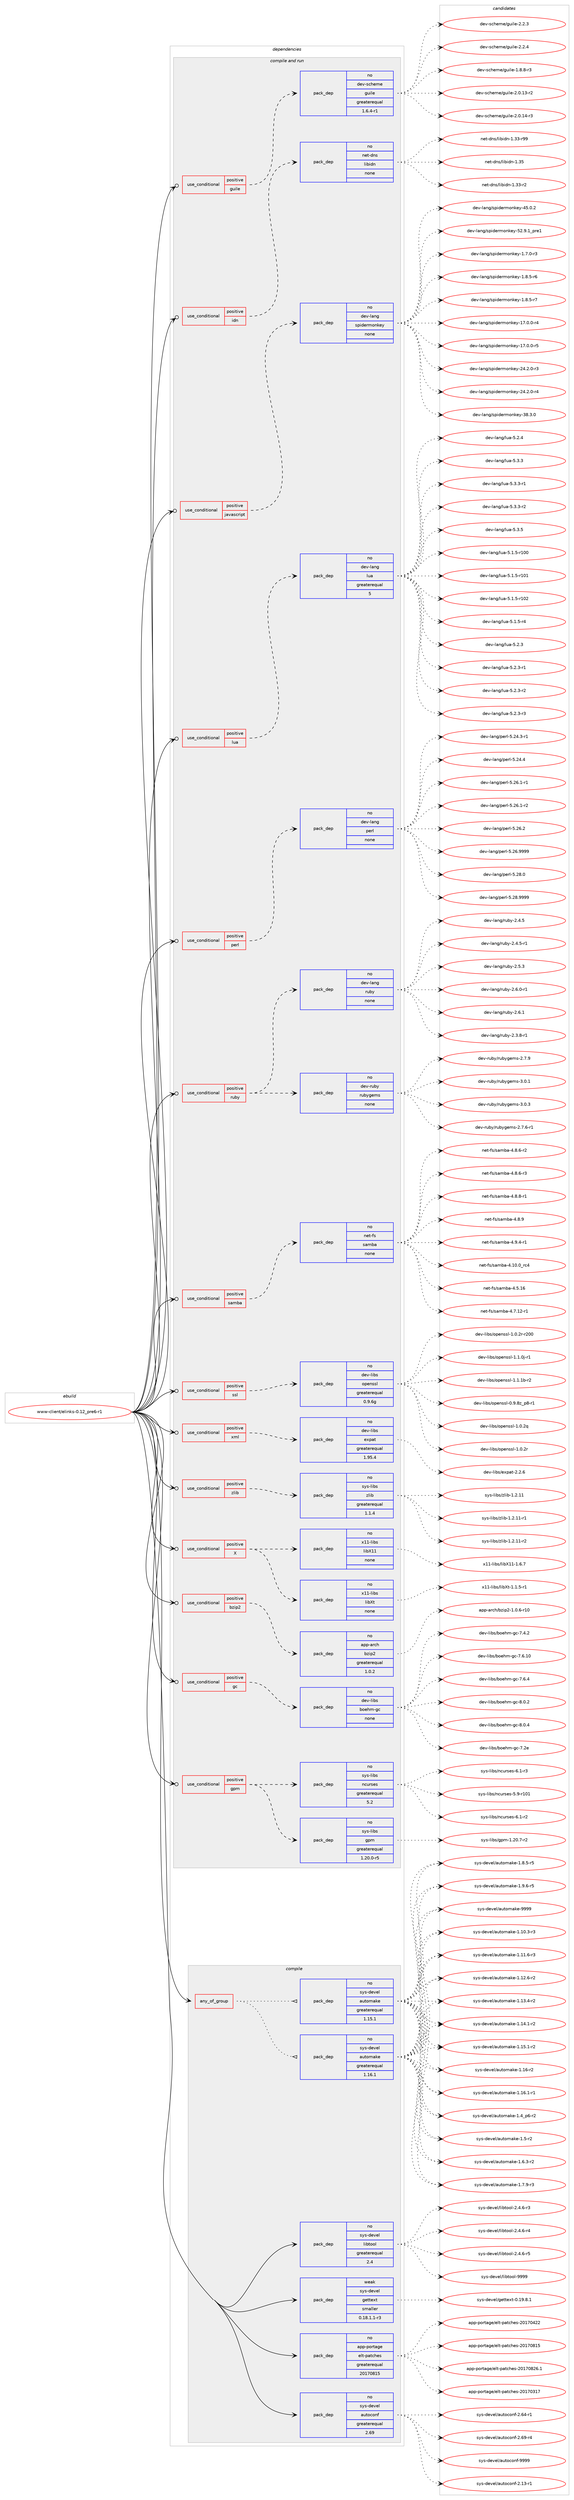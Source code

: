digraph prolog {

# *************
# Graph options
# *************

newrank=true;
concentrate=true;
compound=true;
graph [rankdir=LR,fontname=Helvetica,fontsize=10,ranksep=1.5];#, ranksep=2.5, nodesep=0.2];
edge  [arrowhead=vee];
node  [fontname=Helvetica,fontsize=10];

# **********
# The ebuild
# **********

subgraph cluster_leftcol {
color=gray;
rank=same;
label=<<i>ebuild</i>>;
id [label="www-client/elinks-0.12_pre6-r1", color=red, width=4, href="../www-client/elinks-0.12_pre6-r1.svg"];
}

# ****************
# The dependencies
# ****************

subgraph cluster_midcol {
color=gray;
label=<<i>dependencies</i>>;
subgraph cluster_compile {
fillcolor="#eeeeee";
style=filled;
label=<<i>compile</i>>;
subgraph any28228 {
dependency1747883 [label=<<TABLE BORDER="0" CELLBORDER="1" CELLSPACING="0" CELLPADDING="4"><TR><TD CELLPADDING="10">any_of_group</TD></TR></TABLE>>, shape=none, color=red];subgraph pack1254905 {
dependency1747884 [label=<<TABLE BORDER="0" CELLBORDER="1" CELLSPACING="0" CELLPADDING="4" WIDTH="220"><TR><TD ROWSPAN="6" CELLPADDING="30">pack_dep</TD></TR><TR><TD WIDTH="110">no</TD></TR><TR><TD>sys-devel</TD></TR><TR><TD>automake</TD></TR><TR><TD>greaterequal</TD></TR><TR><TD>1.16.1</TD></TR></TABLE>>, shape=none, color=blue];
}
dependency1747883:e -> dependency1747884:w [weight=20,style="dotted",arrowhead="oinv"];
subgraph pack1254906 {
dependency1747885 [label=<<TABLE BORDER="0" CELLBORDER="1" CELLSPACING="0" CELLPADDING="4" WIDTH="220"><TR><TD ROWSPAN="6" CELLPADDING="30">pack_dep</TD></TR><TR><TD WIDTH="110">no</TD></TR><TR><TD>sys-devel</TD></TR><TR><TD>automake</TD></TR><TR><TD>greaterequal</TD></TR><TR><TD>1.15.1</TD></TR></TABLE>>, shape=none, color=blue];
}
dependency1747883:e -> dependency1747885:w [weight=20,style="dotted",arrowhead="oinv"];
}
id:e -> dependency1747883:w [weight=20,style="solid",arrowhead="vee"];
subgraph pack1254907 {
dependency1747886 [label=<<TABLE BORDER="0" CELLBORDER="1" CELLSPACING="0" CELLPADDING="4" WIDTH="220"><TR><TD ROWSPAN="6" CELLPADDING="30">pack_dep</TD></TR><TR><TD WIDTH="110">no</TD></TR><TR><TD>app-portage</TD></TR><TR><TD>elt-patches</TD></TR><TR><TD>greaterequal</TD></TR><TR><TD>20170815</TD></TR></TABLE>>, shape=none, color=blue];
}
id:e -> dependency1747886:w [weight=20,style="solid",arrowhead="vee"];
subgraph pack1254908 {
dependency1747887 [label=<<TABLE BORDER="0" CELLBORDER="1" CELLSPACING="0" CELLPADDING="4" WIDTH="220"><TR><TD ROWSPAN="6" CELLPADDING="30">pack_dep</TD></TR><TR><TD WIDTH="110">no</TD></TR><TR><TD>sys-devel</TD></TR><TR><TD>autoconf</TD></TR><TR><TD>greaterequal</TD></TR><TR><TD>2.69</TD></TR></TABLE>>, shape=none, color=blue];
}
id:e -> dependency1747887:w [weight=20,style="solid",arrowhead="vee"];
subgraph pack1254909 {
dependency1747888 [label=<<TABLE BORDER="0" CELLBORDER="1" CELLSPACING="0" CELLPADDING="4" WIDTH="220"><TR><TD ROWSPAN="6" CELLPADDING="30">pack_dep</TD></TR><TR><TD WIDTH="110">no</TD></TR><TR><TD>sys-devel</TD></TR><TR><TD>libtool</TD></TR><TR><TD>greaterequal</TD></TR><TR><TD>2.4</TD></TR></TABLE>>, shape=none, color=blue];
}
id:e -> dependency1747888:w [weight=20,style="solid",arrowhead="vee"];
subgraph pack1254910 {
dependency1747889 [label=<<TABLE BORDER="0" CELLBORDER="1" CELLSPACING="0" CELLPADDING="4" WIDTH="220"><TR><TD ROWSPAN="6" CELLPADDING="30">pack_dep</TD></TR><TR><TD WIDTH="110">weak</TD></TR><TR><TD>sys-devel</TD></TR><TR><TD>gettext</TD></TR><TR><TD>smaller</TD></TR><TR><TD>0.18.1.1-r3</TD></TR></TABLE>>, shape=none, color=blue];
}
id:e -> dependency1747889:w [weight=20,style="solid",arrowhead="vee"];
}
subgraph cluster_compileandrun {
fillcolor="#eeeeee";
style=filled;
label=<<i>compile and run</i>>;
subgraph cond463755 {
dependency1747890 [label=<<TABLE BORDER="0" CELLBORDER="1" CELLSPACING="0" CELLPADDING="4"><TR><TD ROWSPAN="3" CELLPADDING="10">use_conditional</TD></TR><TR><TD>positive</TD></TR><TR><TD>X</TD></TR></TABLE>>, shape=none, color=red];
subgraph pack1254911 {
dependency1747891 [label=<<TABLE BORDER="0" CELLBORDER="1" CELLSPACING="0" CELLPADDING="4" WIDTH="220"><TR><TD ROWSPAN="6" CELLPADDING="30">pack_dep</TD></TR><TR><TD WIDTH="110">no</TD></TR><TR><TD>x11-libs</TD></TR><TR><TD>libX11</TD></TR><TR><TD>none</TD></TR><TR><TD></TD></TR></TABLE>>, shape=none, color=blue];
}
dependency1747890:e -> dependency1747891:w [weight=20,style="dashed",arrowhead="vee"];
subgraph pack1254912 {
dependency1747892 [label=<<TABLE BORDER="0" CELLBORDER="1" CELLSPACING="0" CELLPADDING="4" WIDTH="220"><TR><TD ROWSPAN="6" CELLPADDING="30">pack_dep</TD></TR><TR><TD WIDTH="110">no</TD></TR><TR><TD>x11-libs</TD></TR><TR><TD>libXt</TD></TR><TR><TD>none</TD></TR><TR><TD></TD></TR></TABLE>>, shape=none, color=blue];
}
dependency1747890:e -> dependency1747892:w [weight=20,style="dashed",arrowhead="vee"];
}
id:e -> dependency1747890:w [weight=20,style="solid",arrowhead="odotvee"];
subgraph cond463756 {
dependency1747893 [label=<<TABLE BORDER="0" CELLBORDER="1" CELLSPACING="0" CELLPADDING="4"><TR><TD ROWSPAN="3" CELLPADDING="10">use_conditional</TD></TR><TR><TD>positive</TD></TR><TR><TD>bzip2</TD></TR></TABLE>>, shape=none, color=red];
subgraph pack1254913 {
dependency1747894 [label=<<TABLE BORDER="0" CELLBORDER="1" CELLSPACING="0" CELLPADDING="4" WIDTH="220"><TR><TD ROWSPAN="6" CELLPADDING="30">pack_dep</TD></TR><TR><TD WIDTH="110">no</TD></TR><TR><TD>app-arch</TD></TR><TR><TD>bzip2</TD></TR><TR><TD>greaterequal</TD></TR><TR><TD>1.0.2</TD></TR></TABLE>>, shape=none, color=blue];
}
dependency1747893:e -> dependency1747894:w [weight=20,style="dashed",arrowhead="vee"];
}
id:e -> dependency1747893:w [weight=20,style="solid",arrowhead="odotvee"];
subgraph cond463757 {
dependency1747895 [label=<<TABLE BORDER="0" CELLBORDER="1" CELLSPACING="0" CELLPADDING="4"><TR><TD ROWSPAN="3" CELLPADDING="10">use_conditional</TD></TR><TR><TD>positive</TD></TR><TR><TD>gc</TD></TR></TABLE>>, shape=none, color=red];
subgraph pack1254914 {
dependency1747896 [label=<<TABLE BORDER="0" CELLBORDER="1" CELLSPACING="0" CELLPADDING="4" WIDTH="220"><TR><TD ROWSPAN="6" CELLPADDING="30">pack_dep</TD></TR><TR><TD WIDTH="110">no</TD></TR><TR><TD>dev-libs</TD></TR><TR><TD>boehm-gc</TD></TR><TR><TD>none</TD></TR><TR><TD></TD></TR></TABLE>>, shape=none, color=blue];
}
dependency1747895:e -> dependency1747896:w [weight=20,style="dashed",arrowhead="vee"];
}
id:e -> dependency1747895:w [weight=20,style="solid",arrowhead="odotvee"];
subgraph cond463758 {
dependency1747897 [label=<<TABLE BORDER="0" CELLBORDER="1" CELLSPACING="0" CELLPADDING="4"><TR><TD ROWSPAN="3" CELLPADDING="10">use_conditional</TD></TR><TR><TD>positive</TD></TR><TR><TD>gpm</TD></TR></TABLE>>, shape=none, color=red];
subgraph pack1254915 {
dependency1747898 [label=<<TABLE BORDER="0" CELLBORDER="1" CELLSPACING="0" CELLPADDING="4" WIDTH="220"><TR><TD ROWSPAN="6" CELLPADDING="30">pack_dep</TD></TR><TR><TD WIDTH="110">no</TD></TR><TR><TD>sys-libs</TD></TR><TR><TD>ncurses</TD></TR><TR><TD>greaterequal</TD></TR><TR><TD>5.2</TD></TR></TABLE>>, shape=none, color=blue];
}
dependency1747897:e -> dependency1747898:w [weight=20,style="dashed",arrowhead="vee"];
subgraph pack1254916 {
dependency1747899 [label=<<TABLE BORDER="0" CELLBORDER="1" CELLSPACING="0" CELLPADDING="4" WIDTH="220"><TR><TD ROWSPAN="6" CELLPADDING="30">pack_dep</TD></TR><TR><TD WIDTH="110">no</TD></TR><TR><TD>sys-libs</TD></TR><TR><TD>gpm</TD></TR><TR><TD>greaterequal</TD></TR><TR><TD>1.20.0-r5</TD></TR></TABLE>>, shape=none, color=blue];
}
dependency1747897:e -> dependency1747899:w [weight=20,style="dashed",arrowhead="vee"];
}
id:e -> dependency1747897:w [weight=20,style="solid",arrowhead="odotvee"];
subgraph cond463759 {
dependency1747900 [label=<<TABLE BORDER="0" CELLBORDER="1" CELLSPACING="0" CELLPADDING="4"><TR><TD ROWSPAN="3" CELLPADDING="10">use_conditional</TD></TR><TR><TD>positive</TD></TR><TR><TD>guile</TD></TR></TABLE>>, shape=none, color=red];
subgraph pack1254917 {
dependency1747901 [label=<<TABLE BORDER="0" CELLBORDER="1" CELLSPACING="0" CELLPADDING="4" WIDTH="220"><TR><TD ROWSPAN="6" CELLPADDING="30">pack_dep</TD></TR><TR><TD WIDTH="110">no</TD></TR><TR><TD>dev-scheme</TD></TR><TR><TD>guile</TD></TR><TR><TD>greaterequal</TD></TR><TR><TD>1.6.4-r1</TD></TR></TABLE>>, shape=none, color=blue];
}
dependency1747900:e -> dependency1747901:w [weight=20,style="dashed",arrowhead="vee"];
}
id:e -> dependency1747900:w [weight=20,style="solid",arrowhead="odotvee"];
subgraph cond463760 {
dependency1747902 [label=<<TABLE BORDER="0" CELLBORDER="1" CELLSPACING="0" CELLPADDING="4"><TR><TD ROWSPAN="3" CELLPADDING="10">use_conditional</TD></TR><TR><TD>positive</TD></TR><TR><TD>idn</TD></TR></TABLE>>, shape=none, color=red];
subgraph pack1254918 {
dependency1747903 [label=<<TABLE BORDER="0" CELLBORDER="1" CELLSPACING="0" CELLPADDING="4" WIDTH="220"><TR><TD ROWSPAN="6" CELLPADDING="30">pack_dep</TD></TR><TR><TD WIDTH="110">no</TD></TR><TR><TD>net-dns</TD></TR><TR><TD>libidn</TD></TR><TR><TD>none</TD></TR><TR><TD></TD></TR></TABLE>>, shape=none, color=blue];
}
dependency1747902:e -> dependency1747903:w [weight=20,style="dashed",arrowhead="vee"];
}
id:e -> dependency1747902:w [weight=20,style="solid",arrowhead="odotvee"];
subgraph cond463761 {
dependency1747904 [label=<<TABLE BORDER="0" CELLBORDER="1" CELLSPACING="0" CELLPADDING="4"><TR><TD ROWSPAN="3" CELLPADDING="10">use_conditional</TD></TR><TR><TD>positive</TD></TR><TR><TD>javascript</TD></TR></TABLE>>, shape=none, color=red];
subgraph pack1254919 {
dependency1747905 [label=<<TABLE BORDER="0" CELLBORDER="1" CELLSPACING="0" CELLPADDING="4" WIDTH="220"><TR><TD ROWSPAN="6" CELLPADDING="30">pack_dep</TD></TR><TR><TD WIDTH="110">no</TD></TR><TR><TD>dev-lang</TD></TR><TR><TD>spidermonkey</TD></TR><TR><TD>none</TD></TR><TR><TD></TD></TR></TABLE>>, shape=none, color=blue];
}
dependency1747904:e -> dependency1747905:w [weight=20,style="dashed",arrowhead="vee"];
}
id:e -> dependency1747904:w [weight=20,style="solid",arrowhead="odotvee"];
subgraph cond463762 {
dependency1747906 [label=<<TABLE BORDER="0" CELLBORDER="1" CELLSPACING="0" CELLPADDING="4"><TR><TD ROWSPAN="3" CELLPADDING="10">use_conditional</TD></TR><TR><TD>positive</TD></TR><TR><TD>lua</TD></TR></TABLE>>, shape=none, color=red];
subgraph pack1254920 {
dependency1747907 [label=<<TABLE BORDER="0" CELLBORDER="1" CELLSPACING="0" CELLPADDING="4" WIDTH="220"><TR><TD ROWSPAN="6" CELLPADDING="30">pack_dep</TD></TR><TR><TD WIDTH="110">no</TD></TR><TR><TD>dev-lang</TD></TR><TR><TD>lua</TD></TR><TR><TD>greaterequal</TD></TR><TR><TD>5</TD></TR></TABLE>>, shape=none, color=blue];
}
dependency1747906:e -> dependency1747907:w [weight=20,style="dashed",arrowhead="vee"];
}
id:e -> dependency1747906:w [weight=20,style="solid",arrowhead="odotvee"];
subgraph cond463763 {
dependency1747908 [label=<<TABLE BORDER="0" CELLBORDER="1" CELLSPACING="0" CELLPADDING="4"><TR><TD ROWSPAN="3" CELLPADDING="10">use_conditional</TD></TR><TR><TD>positive</TD></TR><TR><TD>perl</TD></TR></TABLE>>, shape=none, color=red];
subgraph pack1254921 {
dependency1747909 [label=<<TABLE BORDER="0" CELLBORDER="1" CELLSPACING="0" CELLPADDING="4" WIDTH="220"><TR><TD ROWSPAN="6" CELLPADDING="30">pack_dep</TD></TR><TR><TD WIDTH="110">no</TD></TR><TR><TD>dev-lang</TD></TR><TR><TD>perl</TD></TR><TR><TD>none</TD></TR><TR><TD></TD></TR></TABLE>>, shape=none, color=blue];
}
dependency1747908:e -> dependency1747909:w [weight=20,style="dashed",arrowhead="vee"];
}
id:e -> dependency1747908:w [weight=20,style="solid",arrowhead="odotvee"];
subgraph cond463764 {
dependency1747910 [label=<<TABLE BORDER="0" CELLBORDER="1" CELLSPACING="0" CELLPADDING="4"><TR><TD ROWSPAN="3" CELLPADDING="10">use_conditional</TD></TR><TR><TD>positive</TD></TR><TR><TD>ruby</TD></TR></TABLE>>, shape=none, color=red];
subgraph pack1254922 {
dependency1747911 [label=<<TABLE BORDER="0" CELLBORDER="1" CELLSPACING="0" CELLPADDING="4" WIDTH="220"><TR><TD ROWSPAN="6" CELLPADDING="30">pack_dep</TD></TR><TR><TD WIDTH="110">no</TD></TR><TR><TD>dev-lang</TD></TR><TR><TD>ruby</TD></TR><TR><TD>none</TD></TR><TR><TD></TD></TR></TABLE>>, shape=none, color=blue];
}
dependency1747910:e -> dependency1747911:w [weight=20,style="dashed",arrowhead="vee"];
subgraph pack1254923 {
dependency1747912 [label=<<TABLE BORDER="0" CELLBORDER="1" CELLSPACING="0" CELLPADDING="4" WIDTH="220"><TR><TD ROWSPAN="6" CELLPADDING="30">pack_dep</TD></TR><TR><TD WIDTH="110">no</TD></TR><TR><TD>dev-ruby</TD></TR><TR><TD>rubygems</TD></TR><TR><TD>none</TD></TR><TR><TD></TD></TR></TABLE>>, shape=none, color=blue];
}
dependency1747910:e -> dependency1747912:w [weight=20,style="dashed",arrowhead="vee"];
}
id:e -> dependency1747910:w [weight=20,style="solid",arrowhead="odotvee"];
subgraph cond463765 {
dependency1747913 [label=<<TABLE BORDER="0" CELLBORDER="1" CELLSPACING="0" CELLPADDING="4"><TR><TD ROWSPAN="3" CELLPADDING="10">use_conditional</TD></TR><TR><TD>positive</TD></TR><TR><TD>samba</TD></TR></TABLE>>, shape=none, color=red];
subgraph pack1254924 {
dependency1747914 [label=<<TABLE BORDER="0" CELLBORDER="1" CELLSPACING="0" CELLPADDING="4" WIDTH="220"><TR><TD ROWSPAN="6" CELLPADDING="30">pack_dep</TD></TR><TR><TD WIDTH="110">no</TD></TR><TR><TD>net-fs</TD></TR><TR><TD>samba</TD></TR><TR><TD>none</TD></TR><TR><TD></TD></TR></TABLE>>, shape=none, color=blue];
}
dependency1747913:e -> dependency1747914:w [weight=20,style="dashed",arrowhead="vee"];
}
id:e -> dependency1747913:w [weight=20,style="solid",arrowhead="odotvee"];
subgraph cond463766 {
dependency1747915 [label=<<TABLE BORDER="0" CELLBORDER="1" CELLSPACING="0" CELLPADDING="4"><TR><TD ROWSPAN="3" CELLPADDING="10">use_conditional</TD></TR><TR><TD>positive</TD></TR><TR><TD>ssl</TD></TR></TABLE>>, shape=none, color=red];
subgraph pack1254925 {
dependency1747916 [label=<<TABLE BORDER="0" CELLBORDER="1" CELLSPACING="0" CELLPADDING="4" WIDTH="220"><TR><TD ROWSPAN="6" CELLPADDING="30">pack_dep</TD></TR><TR><TD WIDTH="110">no</TD></TR><TR><TD>dev-libs</TD></TR><TR><TD>openssl</TD></TR><TR><TD>greaterequal</TD></TR><TR><TD>0.9.6g</TD></TR></TABLE>>, shape=none, color=blue];
}
dependency1747915:e -> dependency1747916:w [weight=20,style="dashed",arrowhead="vee"];
}
id:e -> dependency1747915:w [weight=20,style="solid",arrowhead="odotvee"];
subgraph cond463767 {
dependency1747917 [label=<<TABLE BORDER="0" CELLBORDER="1" CELLSPACING="0" CELLPADDING="4"><TR><TD ROWSPAN="3" CELLPADDING="10">use_conditional</TD></TR><TR><TD>positive</TD></TR><TR><TD>xml</TD></TR></TABLE>>, shape=none, color=red];
subgraph pack1254926 {
dependency1747918 [label=<<TABLE BORDER="0" CELLBORDER="1" CELLSPACING="0" CELLPADDING="4" WIDTH="220"><TR><TD ROWSPAN="6" CELLPADDING="30">pack_dep</TD></TR><TR><TD WIDTH="110">no</TD></TR><TR><TD>dev-libs</TD></TR><TR><TD>expat</TD></TR><TR><TD>greaterequal</TD></TR><TR><TD>1.95.4</TD></TR></TABLE>>, shape=none, color=blue];
}
dependency1747917:e -> dependency1747918:w [weight=20,style="dashed",arrowhead="vee"];
}
id:e -> dependency1747917:w [weight=20,style="solid",arrowhead="odotvee"];
subgraph cond463768 {
dependency1747919 [label=<<TABLE BORDER="0" CELLBORDER="1" CELLSPACING="0" CELLPADDING="4"><TR><TD ROWSPAN="3" CELLPADDING="10">use_conditional</TD></TR><TR><TD>positive</TD></TR><TR><TD>zlib</TD></TR></TABLE>>, shape=none, color=red];
subgraph pack1254927 {
dependency1747920 [label=<<TABLE BORDER="0" CELLBORDER="1" CELLSPACING="0" CELLPADDING="4" WIDTH="220"><TR><TD ROWSPAN="6" CELLPADDING="30">pack_dep</TD></TR><TR><TD WIDTH="110">no</TD></TR><TR><TD>sys-libs</TD></TR><TR><TD>zlib</TD></TR><TR><TD>greaterequal</TD></TR><TR><TD>1.1.4</TD></TR></TABLE>>, shape=none, color=blue];
}
dependency1747919:e -> dependency1747920:w [weight=20,style="dashed",arrowhead="vee"];
}
id:e -> dependency1747919:w [weight=20,style="solid",arrowhead="odotvee"];
}
subgraph cluster_run {
fillcolor="#eeeeee";
style=filled;
label=<<i>run</i>>;
}
}

# **************
# The candidates
# **************

subgraph cluster_choices {
rank=same;
color=gray;
label=<<i>candidates</i>>;

subgraph choice1254905 {
color=black;
nodesep=1;
choice11512111545100101118101108479711711611110997107101454946494846514511451 [label="sys-devel/automake-1.10.3-r3", color=red, width=4,href="../sys-devel/automake-1.10.3-r3.svg"];
choice11512111545100101118101108479711711611110997107101454946494946544511451 [label="sys-devel/automake-1.11.6-r3", color=red, width=4,href="../sys-devel/automake-1.11.6-r3.svg"];
choice11512111545100101118101108479711711611110997107101454946495046544511450 [label="sys-devel/automake-1.12.6-r2", color=red, width=4,href="../sys-devel/automake-1.12.6-r2.svg"];
choice11512111545100101118101108479711711611110997107101454946495146524511450 [label="sys-devel/automake-1.13.4-r2", color=red, width=4,href="../sys-devel/automake-1.13.4-r2.svg"];
choice11512111545100101118101108479711711611110997107101454946495246494511450 [label="sys-devel/automake-1.14.1-r2", color=red, width=4,href="../sys-devel/automake-1.14.1-r2.svg"];
choice11512111545100101118101108479711711611110997107101454946495346494511450 [label="sys-devel/automake-1.15.1-r2", color=red, width=4,href="../sys-devel/automake-1.15.1-r2.svg"];
choice1151211154510010111810110847971171161111099710710145494649544511450 [label="sys-devel/automake-1.16-r2", color=red, width=4,href="../sys-devel/automake-1.16-r2.svg"];
choice11512111545100101118101108479711711611110997107101454946495446494511449 [label="sys-devel/automake-1.16.1-r1", color=red, width=4,href="../sys-devel/automake-1.16.1-r1.svg"];
choice115121115451001011181011084797117116111109971071014549465295112544511450 [label="sys-devel/automake-1.4_p6-r2", color=red, width=4,href="../sys-devel/automake-1.4_p6-r2.svg"];
choice11512111545100101118101108479711711611110997107101454946534511450 [label="sys-devel/automake-1.5-r2", color=red, width=4,href="../sys-devel/automake-1.5-r2.svg"];
choice115121115451001011181011084797117116111109971071014549465446514511450 [label="sys-devel/automake-1.6.3-r2", color=red, width=4,href="../sys-devel/automake-1.6.3-r2.svg"];
choice115121115451001011181011084797117116111109971071014549465546574511451 [label="sys-devel/automake-1.7.9-r3", color=red, width=4,href="../sys-devel/automake-1.7.9-r3.svg"];
choice115121115451001011181011084797117116111109971071014549465646534511453 [label="sys-devel/automake-1.8.5-r5", color=red, width=4,href="../sys-devel/automake-1.8.5-r5.svg"];
choice115121115451001011181011084797117116111109971071014549465746544511453 [label="sys-devel/automake-1.9.6-r5", color=red, width=4,href="../sys-devel/automake-1.9.6-r5.svg"];
choice115121115451001011181011084797117116111109971071014557575757 [label="sys-devel/automake-9999", color=red, width=4,href="../sys-devel/automake-9999.svg"];
dependency1747884:e -> choice11512111545100101118101108479711711611110997107101454946494846514511451:w [style=dotted,weight="100"];
dependency1747884:e -> choice11512111545100101118101108479711711611110997107101454946494946544511451:w [style=dotted,weight="100"];
dependency1747884:e -> choice11512111545100101118101108479711711611110997107101454946495046544511450:w [style=dotted,weight="100"];
dependency1747884:e -> choice11512111545100101118101108479711711611110997107101454946495146524511450:w [style=dotted,weight="100"];
dependency1747884:e -> choice11512111545100101118101108479711711611110997107101454946495246494511450:w [style=dotted,weight="100"];
dependency1747884:e -> choice11512111545100101118101108479711711611110997107101454946495346494511450:w [style=dotted,weight="100"];
dependency1747884:e -> choice1151211154510010111810110847971171161111099710710145494649544511450:w [style=dotted,weight="100"];
dependency1747884:e -> choice11512111545100101118101108479711711611110997107101454946495446494511449:w [style=dotted,weight="100"];
dependency1747884:e -> choice115121115451001011181011084797117116111109971071014549465295112544511450:w [style=dotted,weight="100"];
dependency1747884:e -> choice11512111545100101118101108479711711611110997107101454946534511450:w [style=dotted,weight="100"];
dependency1747884:e -> choice115121115451001011181011084797117116111109971071014549465446514511450:w [style=dotted,weight="100"];
dependency1747884:e -> choice115121115451001011181011084797117116111109971071014549465546574511451:w [style=dotted,weight="100"];
dependency1747884:e -> choice115121115451001011181011084797117116111109971071014549465646534511453:w [style=dotted,weight="100"];
dependency1747884:e -> choice115121115451001011181011084797117116111109971071014549465746544511453:w [style=dotted,weight="100"];
dependency1747884:e -> choice115121115451001011181011084797117116111109971071014557575757:w [style=dotted,weight="100"];
}
subgraph choice1254906 {
color=black;
nodesep=1;
choice11512111545100101118101108479711711611110997107101454946494846514511451 [label="sys-devel/automake-1.10.3-r3", color=red, width=4,href="../sys-devel/automake-1.10.3-r3.svg"];
choice11512111545100101118101108479711711611110997107101454946494946544511451 [label="sys-devel/automake-1.11.6-r3", color=red, width=4,href="../sys-devel/automake-1.11.6-r3.svg"];
choice11512111545100101118101108479711711611110997107101454946495046544511450 [label="sys-devel/automake-1.12.6-r2", color=red, width=4,href="../sys-devel/automake-1.12.6-r2.svg"];
choice11512111545100101118101108479711711611110997107101454946495146524511450 [label="sys-devel/automake-1.13.4-r2", color=red, width=4,href="../sys-devel/automake-1.13.4-r2.svg"];
choice11512111545100101118101108479711711611110997107101454946495246494511450 [label="sys-devel/automake-1.14.1-r2", color=red, width=4,href="../sys-devel/automake-1.14.1-r2.svg"];
choice11512111545100101118101108479711711611110997107101454946495346494511450 [label="sys-devel/automake-1.15.1-r2", color=red, width=4,href="../sys-devel/automake-1.15.1-r2.svg"];
choice1151211154510010111810110847971171161111099710710145494649544511450 [label="sys-devel/automake-1.16-r2", color=red, width=4,href="../sys-devel/automake-1.16-r2.svg"];
choice11512111545100101118101108479711711611110997107101454946495446494511449 [label="sys-devel/automake-1.16.1-r1", color=red, width=4,href="../sys-devel/automake-1.16.1-r1.svg"];
choice115121115451001011181011084797117116111109971071014549465295112544511450 [label="sys-devel/automake-1.4_p6-r2", color=red, width=4,href="../sys-devel/automake-1.4_p6-r2.svg"];
choice11512111545100101118101108479711711611110997107101454946534511450 [label="sys-devel/automake-1.5-r2", color=red, width=4,href="../sys-devel/automake-1.5-r2.svg"];
choice115121115451001011181011084797117116111109971071014549465446514511450 [label="sys-devel/automake-1.6.3-r2", color=red, width=4,href="../sys-devel/automake-1.6.3-r2.svg"];
choice115121115451001011181011084797117116111109971071014549465546574511451 [label="sys-devel/automake-1.7.9-r3", color=red, width=4,href="../sys-devel/automake-1.7.9-r3.svg"];
choice115121115451001011181011084797117116111109971071014549465646534511453 [label="sys-devel/automake-1.8.5-r5", color=red, width=4,href="../sys-devel/automake-1.8.5-r5.svg"];
choice115121115451001011181011084797117116111109971071014549465746544511453 [label="sys-devel/automake-1.9.6-r5", color=red, width=4,href="../sys-devel/automake-1.9.6-r5.svg"];
choice115121115451001011181011084797117116111109971071014557575757 [label="sys-devel/automake-9999", color=red, width=4,href="../sys-devel/automake-9999.svg"];
dependency1747885:e -> choice11512111545100101118101108479711711611110997107101454946494846514511451:w [style=dotted,weight="100"];
dependency1747885:e -> choice11512111545100101118101108479711711611110997107101454946494946544511451:w [style=dotted,weight="100"];
dependency1747885:e -> choice11512111545100101118101108479711711611110997107101454946495046544511450:w [style=dotted,weight="100"];
dependency1747885:e -> choice11512111545100101118101108479711711611110997107101454946495146524511450:w [style=dotted,weight="100"];
dependency1747885:e -> choice11512111545100101118101108479711711611110997107101454946495246494511450:w [style=dotted,weight="100"];
dependency1747885:e -> choice11512111545100101118101108479711711611110997107101454946495346494511450:w [style=dotted,weight="100"];
dependency1747885:e -> choice1151211154510010111810110847971171161111099710710145494649544511450:w [style=dotted,weight="100"];
dependency1747885:e -> choice11512111545100101118101108479711711611110997107101454946495446494511449:w [style=dotted,weight="100"];
dependency1747885:e -> choice115121115451001011181011084797117116111109971071014549465295112544511450:w [style=dotted,weight="100"];
dependency1747885:e -> choice11512111545100101118101108479711711611110997107101454946534511450:w [style=dotted,weight="100"];
dependency1747885:e -> choice115121115451001011181011084797117116111109971071014549465446514511450:w [style=dotted,weight="100"];
dependency1747885:e -> choice115121115451001011181011084797117116111109971071014549465546574511451:w [style=dotted,weight="100"];
dependency1747885:e -> choice115121115451001011181011084797117116111109971071014549465646534511453:w [style=dotted,weight="100"];
dependency1747885:e -> choice115121115451001011181011084797117116111109971071014549465746544511453:w [style=dotted,weight="100"];
dependency1747885:e -> choice115121115451001011181011084797117116111109971071014557575757:w [style=dotted,weight="100"];
}
subgraph choice1254907 {
color=black;
nodesep=1;
choice97112112451121111141169710310147101108116451129711699104101115455048495548514955 [label="app-portage/elt-patches-20170317", color=red, width=4,href="../app-portage/elt-patches-20170317.svg"];
choice97112112451121111141169710310147101108116451129711699104101115455048495548525050 [label="app-portage/elt-patches-20170422", color=red, width=4,href="../app-portage/elt-patches-20170422.svg"];
choice97112112451121111141169710310147101108116451129711699104101115455048495548564953 [label="app-portage/elt-patches-20170815", color=red, width=4,href="../app-portage/elt-patches-20170815.svg"];
choice971121124511211111411697103101471011081164511297116991041011154550484955485650544649 [label="app-portage/elt-patches-20170826.1", color=red, width=4,href="../app-portage/elt-patches-20170826.1.svg"];
dependency1747886:e -> choice97112112451121111141169710310147101108116451129711699104101115455048495548514955:w [style=dotted,weight="100"];
dependency1747886:e -> choice97112112451121111141169710310147101108116451129711699104101115455048495548525050:w [style=dotted,weight="100"];
dependency1747886:e -> choice97112112451121111141169710310147101108116451129711699104101115455048495548564953:w [style=dotted,weight="100"];
dependency1747886:e -> choice971121124511211111411697103101471011081164511297116991041011154550484955485650544649:w [style=dotted,weight="100"];
}
subgraph choice1254908 {
color=black;
nodesep=1;
choice1151211154510010111810110847971171161119911111010245504649514511449 [label="sys-devel/autoconf-2.13-r1", color=red, width=4,href="../sys-devel/autoconf-2.13-r1.svg"];
choice1151211154510010111810110847971171161119911111010245504654524511449 [label="sys-devel/autoconf-2.64-r1", color=red, width=4,href="../sys-devel/autoconf-2.64-r1.svg"];
choice1151211154510010111810110847971171161119911111010245504654574511452 [label="sys-devel/autoconf-2.69-r4", color=red, width=4,href="../sys-devel/autoconf-2.69-r4.svg"];
choice115121115451001011181011084797117116111991111101024557575757 [label="sys-devel/autoconf-9999", color=red, width=4,href="../sys-devel/autoconf-9999.svg"];
dependency1747887:e -> choice1151211154510010111810110847971171161119911111010245504649514511449:w [style=dotted,weight="100"];
dependency1747887:e -> choice1151211154510010111810110847971171161119911111010245504654524511449:w [style=dotted,weight="100"];
dependency1747887:e -> choice1151211154510010111810110847971171161119911111010245504654574511452:w [style=dotted,weight="100"];
dependency1747887:e -> choice115121115451001011181011084797117116111991111101024557575757:w [style=dotted,weight="100"];
}
subgraph choice1254909 {
color=black;
nodesep=1;
choice1151211154510010111810110847108105981161111111084550465246544511451 [label="sys-devel/libtool-2.4.6-r3", color=red, width=4,href="../sys-devel/libtool-2.4.6-r3.svg"];
choice1151211154510010111810110847108105981161111111084550465246544511452 [label="sys-devel/libtool-2.4.6-r4", color=red, width=4,href="../sys-devel/libtool-2.4.6-r4.svg"];
choice1151211154510010111810110847108105981161111111084550465246544511453 [label="sys-devel/libtool-2.4.6-r5", color=red, width=4,href="../sys-devel/libtool-2.4.6-r5.svg"];
choice1151211154510010111810110847108105981161111111084557575757 [label="sys-devel/libtool-9999", color=red, width=4,href="../sys-devel/libtool-9999.svg"];
dependency1747888:e -> choice1151211154510010111810110847108105981161111111084550465246544511451:w [style=dotted,weight="100"];
dependency1747888:e -> choice1151211154510010111810110847108105981161111111084550465246544511452:w [style=dotted,weight="100"];
dependency1747888:e -> choice1151211154510010111810110847108105981161111111084550465246544511453:w [style=dotted,weight="100"];
dependency1747888:e -> choice1151211154510010111810110847108105981161111111084557575757:w [style=dotted,weight="100"];
}
subgraph choice1254910 {
color=black;
nodesep=1;
choice1151211154510010111810110847103101116116101120116454846495746564649 [label="sys-devel/gettext-0.19.8.1", color=red, width=4,href="../sys-devel/gettext-0.19.8.1.svg"];
dependency1747889:e -> choice1151211154510010111810110847103101116116101120116454846495746564649:w [style=dotted,weight="100"];
}
subgraph choice1254911 {
color=black;
nodesep=1;
choice120494945108105981154710810598884949454946544655 [label="x11-libs/libX11-1.6.7", color=red, width=4,href="../x11-libs/libX11-1.6.7.svg"];
dependency1747891:e -> choice120494945108105981154710810598884949454946544655:w [style=dotted,weight="100"];
}
subgraph choice1254912 {
color=black;
nodesep=1;
choice120494945108105981154710810598881164549464946534511449 [label="x11-libs/libXt-1.1.5-r1", color=red, width=4,href="../x11-libs/libXt-1.1.5-r1.svg"];
dependency1747892:e -> choice120494945108105981154710810598881164549464946534511449:w [style=dotted,weight="100"];
}
subgraph choice1254913 {
color=black;
nodesep=1;
choice97112112459711499104479812210511250454946484654451144948 [label="app-arch/bzip2-1.0.6-r10", color=red, width=4,href="../app-arch/bzip2-1.0.6-r10.svg"];
dependency1747894:e -> choice97112112459711499104479812210511250454946484654451144948:w [style=dotted,weight="100"];
}
subgraph choice1254914 {
color=black;
nodesep=1;
choice10010111845108105981154798111101104109451039945554650101 [label="dev-libs/boehm-gc-7.2e", color=red, width=4,href="../dev-libs/boehm-gc-7.2e.svg"];
choice100101118451081059811547981111011041094510399455546524650 [label="dev-libs/boehm-gc-7.4.2", color=red, width=4,href="../dev-libs/boehm-gc-7.4.2.svg"];
choice10010111845108105981154798111101104109451039945554654464948 [label="dev-libs/boehm-gc-7.6.10", color=red, width=4,href="../dev-libs/boehm-gc-7.6.10.svg"];
choice100101118451081059811547981111011041094510399455546544652 [label="dev-libs/boehm-gc-7.6.4", color=red, width=4,href="../dev-libs/boehm-gc-7.6.4.svg"];
choice100101118451081059811547981111011041094510399455646484650 [label="dev-libs/boehm-gc-8.0.2", color=red, width=4,href="../dev-libs/boehm-gc-8.0.2.svg"];
choice100101118451081059811547981111011041094510399455646484652 [label="dev-libs/boehm-gc-8.0.4", color=red, width=4,href="../dev-libs/boehm-gc-8.0.4.svg"];
dependency1747896:e -> choice10010111845108105981154798111101104109451039945554650101:w [style=dotted,weight="100"];
dependency1747896:e -> choice100101118451081059811547981111011041094510399455546524650:w [style=dotted,weight="100"];
dependency1747896:e -> choice10010111845108105981154798111101104109451039945554654464948:w [style=dotted,weight="100"];
dependency1747896:e -> choice100101118451081059811547981111011041094510399455546544652:w [style=dotted,weight="100"];
dependency1747896:e -> choice100101118451081059811547981111011041094510399455646484650:w [style=dotted,weight="100"];
dependency1747896:e -> choice100101118451081059811547981111011041094510399455646484652:w [style=dotted,weight="100"];
}
subgraph choice1254915 {
color=black;
nodesep=1;
choice115121115451081059811547110991171141151011154553465745114494849 [label="sys-libs/ncurses-5.9-r101", color=red, width=4,href="../sys-libs/ncurses-5.9-r101.svg"];
choice11512111545108105981154711099117114115101115455446494511450 [label="sys-libs/ncurses-6.1-r2", color=red, width=4,href="../sys-libs/ncurses-6.1-r2.svg"];
choice11512111545108105981154711099117114115101115455446494511451 [label="sys-libs/ncurses-6.1-r3", color=red, width=4,href="../sys-libs/ncurses-6.1-r3.svg"];
dependency1747898:e -> choice115121115451081059811547110991171141151011154553465745114494849:w [style=dotted,weight="100"];
dependency1747898:e -> choice11512111545108105981154711099117114115101115455446494511450:w [style=dotted,weight="100"];
dependency1747898:e -> choice11512111545108105981154711099117114115101115455446494511451:w [style=dotted,weight="100"];
}
subgraph choice1254916 {
color=black;
nodesep=1;
choice115121115451081059811547103112109454946504846554511450 [label="sys-libs/gpm-1.20.7-r2", color=red, width=4,href="../sys-libs/gpm-1.20.7-r2.svg"];
dependency1747899:e -> choice115121115451081059811547103112109454946504846554511450:w [style=dotted,weight="100"];
}
subgraph choice1254917 {
color=black;
nodesep=1;
choice1001011184511599104101109101471031171051081014549465646564511451 [label="dev-scheme/guile-1.8.8-r3", color=red, width=4,href="../dev-scheme/guile-1.8.8-r3.svg"];
choice100101118451159910410110910147103117105108101455046484649514511450 [label="dev-scheme/guile-2.0.13-r2", color=red, width=4,href="../dev-scheme/guile-2.0.13-r2.svg"];
choice100101118451159910410110910147103117105108101455046484649524511451 [label="dev-scheme/guile-2.0.14-r3", color=red, width=4,href="../dev-scheme/guile-2.0.14-r3.svg"];
choice100101118451159910410110910147103117105108101455046504651 [label="dev-scheme/guile-2.2.3", color=red, width=4,href="../dev-scheme/guile-2.2.3.svg"];
choice100101118451159910410110910147103117105108101455046504652 [label="dev-scheme/guile-2.2.4", color=red, width=4,href="../dev-scheme/guile-2.2.4.svg"];
dependency1747901:e -> choice1001011184511599104101109101471031171051081014549465646564511451:w [style=dotted,weight="100"];
dependency1747901:e -> choice100101118451159910410110910147103117105108101455046484649514511450:w [style=dotted,weight="100"];
dependency1747901:e -> choice100101118451159910410110910147103117105108101455046484649524511451:w [style=dotted,weight="100"];
dependency1747901:e -> choice100101118451159910410110910147103117105108101455046504651:w [style=dotted,weight="100"];
dependency1747901:e -> choice100101118451159910410110910147103117105108101455046504652:w [style=dotted,weight="100"];
}
subgraph choice1254918 {
color=black;
nodesep=1;
choice11010111645100110115471081059810510011045494651514511450 [label="net-dns/libidn-1.33-r2", color=red, width=4,href="../net-dns/libidn-1.33-r2.svg"];
choice1101011164510011011547108105981051001104549465151451145757 [label="net-dns/libidn-1.33-r99", color=red, width=4,href="../net-dns/libidn-1.33-r99.svg"];
choice1101011164510011011547108105981051001104549465153 [label="net-dns/libidn-1.35", color=red, width=4,href="../net-dns/libidn-1.35.svg"];
dependency1747903:e -> choice11010111645100110115471081059810510011045494651514511450:w [style=dotted,weight="100"];
dependency1747903:e -> choice1101011164510011011547108105981051001104549465151451145757:w [style=dotted,weight="100"];
dependency1747903:e -> choice1101011164510011011547108105981051001104549465153:w [style=dotted,weight="100"];
}
subgraph choice1254919 {
color=black;
nodesep=1;
choice1001011184510897110103471151121051001011141091111101071011214549465546484511451 [label="dev-lang/spidermonkey-1.7.0-r3", color=red, width=4,href="../dev-lang/spidermonkey-1.7.0-r3.svg"];
choice1001011184510897110103471151121051001011141091111101071011214549465646534511454 [label="dev-lang/spidermonkey-1.8.5-r6", color=red, width=4,href="../dev-lang/spidermonkey-1.8.5-r6.svg"];
choice1001011184510897110103471151121051001011141091111101071011214549465646534511455 [label="dev-lang/spidermonkey-1.8.5-r7", color=red, width=4,href="../dev-lang/spidermonkey-1.8.5-r7.svg"];
choice100101118451089711010347115112105100101114109111110107101121454955464846484511452 [label="dev-lang/spidermonkey-17.0.0-r4", color=red, width=4,href="../dev-lang/spidermonkey-17.0.0-r4.svg"];
choice100101118451089711010347115112105100101114109111110107101121454955464846484511453 [label="dev-lang/spidermonkey-17.0.0-r5", color=red, width=4,href="../dev-lang/spidermonkey-17.0.0-r5.svg"];
choice100101118451089711010347115112105100101114109111110107101121455052465046484511451 [label="dev-lang/spidermonkey-24.2.0-r3", color=red, width=4,href="../dev-lang/spidermonkey-24.2.0-r3.svg"];
choice100101118451089711010347115112105100101114109111110107101121455052465046484511452 [label="dev-lang/spidermonkey-24.2.0-r4", color=red, width=4,href="../dev-lang/spidermonkey-24.2.0-r4.svg"];
choice10010111845108971101034711511210510010111410911111010710112145515646514648 [label="dev-lang/spidermonkey-38.3.0", color=red, width=4,href="../dev-lang/spidermonkey-38.3.0.svg"];
choice10010111845108971101034711511210510010111410911111010710112145525346484650 [label="dev-lang/spidermonkey-45.0.2", color=red, width=4,href="../dev-lang/spidermonkey-45.0.2.svg"];
choice100101118451089711010347115112105100101114109111110107101121455350465746499511211410149 [label="dev-lang/spidermonkey-52.9.1_pre1", color=red, width=4,href="../dev-lang/spidermonkey-52.9.1_pre1.svg"];
dependency1747905:e -> choice1001011184510897110103471151121051001011141091111101071011214549465546484511451:w [style=dotted,weight="100"];
dependency1747905:e -> choice1001011184510897110103471151121051001011141091111101071011214549465646534511454:w [style=dotted,weight="100"];
dependency1747905:e -> choice1001011184510897110103471151121051001011141091111101071011214549465646534511455:w [style=dotted,weight="100"];
dependency1747905:e -> choice100101118451089711010347115112105100101114109111110107101121454955464846484511452:w [style=dotted,weight="100"];
dependency1747905:e -> choice100101118451089711010347115112105100101114109111110107101121454955464846484511453:w [style=dotted,weight="100"];
dependency1747905:e -> choice100101118451089711010347115112105100101114109111110107101121455052465046484511451:w [style=dotted,weight="100"];
dependency1747905:e -> choice100101118451089711010347115112105100101114109111110107101121455052465046484511452:w [style=dotted,weight="100"];
dependency1747905:e -> choice10010111845108971101034711511210510010111410911111010710112145515646514648:w [style=dotted,weight="100"];
dependency1747905:e -> choice10010111845108971101034711511210510010111410911111010710112145525346484650:w [style=dotted,weight="100"];
dependency1747905:e -> choice100101118451089711010347115112105100101114109111110107101121455350465746499511211410149:w [style=dotted,weight="100"];
}
subgraph choice1254920 {
color=black;
nodesep=1;
choice1001011184510897110103471081179745534649465345114494848 [label="dev-lang/lua-5.1.5-r100", color=red, width=4,href="../dev-lang/lua-5.1.5-r100.svg"];
choice1001011184510897110103471081179745534649465345114494849 [label="dev-lang/lua-5.1.5-r101", color=red, width=4,href="../dev-lang/lua-5.1.5-r101.svg"];
choice1001011184510897110103471081179745534649465345114494850 [label="dev-lang/lua-5.1.5-r102", color=red, width=4,href="../dev-lang/lua-5.1.5-r102.svg"];
choice100101118451089711010347108117974553464946534511452 [label="dev-lang/lua-5.1.5-r4", color=red, width=4,href="../dev-lang/lua-5.1.5-r4.svg"];
choice10010111845108971101034710811797455346504651 [label="dev-lang/lua-5.2.3", color=red, width=4,href="../dev-lang/lua-5.2.3.svg"];
choice100101118451089711010347108117974553465046514511449 [label="dev-lang/lua-5.2.3-r1", color=red, width=4,href="../dev-lang/lua-5.2.3-r1.svg"];
choice100101118451089711010347108117974553465046514511450 [label="dev-lang/lua-5.2.3-r2", color=red, width=4,href="../dev-lang/lua-5.2.3-r2.svg"];
choice100101118451089711010347108117974553465046514511451 [label="dev-lang/lua-5.2.3-r3", color=red, width=4,href="../dev-lang/lua-5.2.3-r3.svg"];
choice10010111845108971101034710811797455346504652 [label="dev-lang/lua-5.2.4", color=red, width=4,href="../dev-lang/lua-5.2.4.svg"];
choice10010111845108971101034710811797455346514651 [label="dev-lang/lua-5.3.3", color=red, width=4,href="../dev-lang/lua-5.3.3.svg"];
choice100101118451089711010347108117974553465146514511449 [label="dev-lang/lua-5.3.3-r1", color=red, width=4,href="../dev-lang/lua-5.3.3-r1.svg"];
choice100101118451089711010347108117974553465146514511450 [label="dev-lang/lua-5.3.3-r2", color=red, width=4,href="../dev-lang/lua-5.3.3-r2.svg"];
choice10010111845108971101034710811797455346514653 [label="dev-lang/lua-5.3.5", color=red, width=4,href="../dev-lang/lua-5.3.5.svg"];
dependency1747907:e -> choice1001011184510897110103471081179745534649465345114494848:w [style=dotted,weight="100"];
dependency1747907:e -> choice1001011184510897110103471081179745534649465345114494849:w [style=dotted,weight="100"];
dependency1747907:e -> choice1001011184510897110103471081179745534649465345114494850:w [style=dotted,weight="100"];
dependency1747907:e -> choice100101118451089711010347108117974553464946534511452:w [style=dotted,weight="100"];
dependency1747907:e -> choice10010111845108971101034710811797455346504651:w [style=dotted,weight="100"];
dependency1747907:e -> choice100101118451089711010347108117974553465046514511449:w [style=dotted,weight="100"];
dependency1747907:e -> choice100101118451089711010347108117974553465046514511450:w [style=dotted,weight="100"];
dependency1747907:e -> choice100101118451089711010347108117974553465046514511451:w [style=dotted,weight="100"];
dependency1747907:e -> choice10010111845108971101034710811797455346504652:w [style=dotted,weight="100"];
dependency1747907:e -> choice10010111845108971101034710811797455346514651:w [style=dotted,weight="100"];
dependency1747907:e -> choice100101118451089711010347108117974553465146514511449:w [style=dotted,weight="100"];
dependency1747907:e -> choice100101118451089711010347108117974553465146514511450:w [style=dotted,weight="100"];
dependency1747907:e -> choice10010111845108971101034710811797455346514653:w [style=dotted,weight="100"];
}
subgraph choice1254921 {
color=black;
nodesep=1;
choice100101118451089711010347112101114108455346505246514511449 [label="dev-lang/perl-5.24.3-r1", color=red, width=4,href="../dev-lang/perl-5.24.3-r1.svg"];
choice10010111845108971101034711210111410845534650524652 [label="dev-lang/perl-5.24.4", color=red, width=4,href="../dev-lang/perl-5.24.4.svg"];
choice100101118451089711010347112101114108455346505446494511449 [label="dev-lang/perl-5.26.1-r1", color=red, width=4,href="../dev-lang/perl-5.26.1-r1.svg"];
choice100101118451089711010347112101114108455346505446494511450 [label="dev-lang/perl-5.26.1-r2", color=red, width=4,href="../dev-lang/perl-5.26.1-r2.svg"];
choice10010111845108971101034711210111410845534650544650 [label="dev-lang/perl-5.26.2", color=red, width=4,href="../dev-lang/perl-5.26.2.svg"];
choice10010111845108971101034711210111410845534650544657575757 [label="dev-lang/perl-5.26.9999", color=red, width=4,href="../dev-lang/perl-5.26.9999.svg"];
choice10010111845108971101034711210111410845534650564648 [label="dev-lang/perl-5.28.0", color=red, width=4,href="../dev-lang/perl-5.28.0.svg"];
choice10010111845108971101034711210111410845534650564657575757 [label="dev-lang/perl-5.28.9999", color=red, width=4,href="../dev-lang/perl-5.28.9999.svg"];
dependency1747909:e -> choice100101118451089711010347112101114108455346505246514511449:w [style=dotted,weight="100"];
dependency1747909:e -> choice10010111845108971101034711210111410845534650524652:w [style=dotted,weight="100"];
dependency1747909:e -> choice100101118451089711010347112101114108455346505446494511449:w [style=dotted,weight="100"];
dependency1747909:e -> choice100101118451089711010347112101114108455346505446494511450:w [style=dotted,weight="100"];
dependency1747909:e -> choice10010111845108971101034711210111410845534650544650:w [style=dotted,weight="100"];
dependency1747909:e -> choice10010111845108971101034711210111410845534650544657575757:w [style=dotted,weight="100"];
dependency1747909:e -> choice10010111845108971101034711210111410845534650564648:w [style=dotted,weight="100"];
dependency1747909:e -> choice10010111845108971101034711210111410845534650564657575757:w [style=dotted,weight="100"];
}
subgraph choice1254922 {
color=black;
nodesep=1;
choice100101118451089711010347114117981214550465146564511449 [label="dev-lang/ruby-2.3.8-r1", color=red, width=4,href="../dev-lang/ruby-2.3.8-r1.svg"];
choice10010111845108971101034711411798121455046524653 [label="dev-lang/ruby-2.4.5", color=red, width=4,href="../dev-lang/ruby-2.4.5.svg"];
choice100101118451089711010347114117981214550465246534511449 [label="dev-lang/ruby-2.4.5-r1", color=red, width=4,href="../dev-lang/ruby-2.4.5-r1.svg"];
choice10010111845108971101034711411798121455046534651 [label="dev-lang/ruby-2.5.3", color=red, width=4,href="../dev-lang/ruby-2.5.3.svg"];
choice100101118451089711010347114117981214550465446484511449 [label="dev-lang/ruby-2.6.0-r1", color=red, width=4,href="../dev-lang/ruby-2.6.0-r1.svg"];
choice10010111845108971101034711411798121455046544649 [label="dev-lang/ruby-2.6.1", color=red, width=4,href="../dev-lang/ruby-2.6.1.svg"];
dependency1747911:e -> choice100101118451089711010347114117981214550465146564511449:w [style=dotted,weight="100"];
dependency1747911:e -> choice10010111845108971101034711411798121455046524653:w [style=dotted,weight="100"];
dependency1747911:e -> choice100101118451089711010347114117981214550465246534511449:w [style=dotted,weight="100"];
dependency1747911:e -> choice10010111845108971101034711411798121455046534651:w [style=dotted,weight="100"];
dependency1747911:e -> choice100101118451089711010347114117981214550465446484511449:w [style=dotted,weight="100"];
dependency1747911:e -> choice10010111845108971101034711411798121455046544649:w [style=dotted,weight="100"];
}
subgraph choice1254923 {
color=black;
nodesep=1;
choice100101118451141179812147114117981211031011091154550465546544511449 [label="dev-ruby/rubygems-2.7.6-r1", color=red, width=4,href="../dev-ruby/rubygems-2.7.6-r1.svg"];
choice10010111845114117981214711411798121103101109115455046554657 [label="dev-ruby/rubygems-2.7.9", color=red, width=4,href="../dev-ruby/rubygems-2.7.9.svg"];
choice10010111845114117981214711411798121103101109115455146484649 [label="dev-ruby/rubygems-3.0.1", color=red, width=4,href="../dev-ruby/rubygems-3.0.1.svg"];
choice10010111845114117981214711411798121103101109115455146484651 [label="dev-ruby/rubygems-3.0.3", color=red, width=4,href="../dev-ruby/rubygems-3.0.3.svg"];
dependency1747912:e -> choice100101118451141179812147114117981211031011091154550465546544511449:w [style=dotted,weight="100"];
dependency1747912:e -> choice10010111845114117981214711411798121103101109115455046554657:w [style=dotted,weight="100"];
dependency1747912:e -> choice10010111845114117981214711411798121103101109115455146484649:w [style=dotted,weight="100"];
dependency1747912:e -> choice10010111845114117981214711411798121103101109115455146484651:w [style=dotted,weight="100"];
}
subgraph choice1254924 {
color=black;
nodesep=1;
choice110101116451021154711597109989745524649484648951149952 [label="net-fs/samba-4.10.0_rc4", color=red, width=4,href="../net-fs/samba-4.10.0_rc4.svg"];
choice110101116451021154711597109989745524653464954 [label="net-fs/samba-4.5.16", color=red, width=4,href="../net-fs/samba-4.5.16.svg"];
choice1101011164510211547115971099897455246554649504511449 [label="net-fs/samba-4.7.12-r1", color=red, width=4,href="../net-fs/samba-4.7.12-r1.svg"];
choice11010111645102115471159710998974552465646544511450 [label="net-fs/samba-4.8.6-r2", color=red, width=4,href="../net-fs/samba-4.8.6-r2.svg"];
choice11010111645102115471159710998974552465646544511451 [label="net-fs/samba-4.8.6-r3", color=red, width=4,href="../net-fs/samba-4.8.6-r3.svg"];
choice11010111645102115471159710998974552465646564511449 [label="net-fs/samba-4.8.8-r1", color=red, width=4,href="../net-fs/samba-4.8.8-r1.svg"];
choice1101011164510211547115971099897455246564657 [label="net-fs/samba-4.8.9", color=red, width=4,href="../net-fs/samba-4.8.9.svg"];
choice11010111645102115471159710998974552465746524511449 [label="net-fs/samba-4.9.4-r1", color=red, width=4,href="../net-fs/samba-4.9.4-r1.svg"];
dependency1747914:e -> choice110101116451021154711597109989745524649484648951149952:w [style=dotted,weight="100"];
dependency1747914:e -> choice110101116451021154711597109989745524653464954:w [style=dotted,weight="100"];
dependency1747914:e -> choice1101011164510211547115971099897455246554649504511449:w [style=dotted,weight="100"];
dependency1747914:e -> choice11010111645102115471159710998974552465646544511450:w [style=dotted,weight="100"];
dependency1747914:e -> choice11010111645102115471159710998974552465646544511451:w [style=dotted,weight="100"];
dependency1747914:e -> choice11010111645102115471159710998974552465646564511449:w [style=dotted,weight="100"];
dependency1747914:e -> choice1101011164510211547115971099897455246564657:w [style=dotted,weight="100"];
dependency1747914:e -> choice11010111645102115471159710998974552465746524511449:w [style=dotted,weight="100"];
}
subgraph choice1254925 {
color=black;
nodesep=1;
choice10010111845108105981154711111210111011511510845484657465612295112564511449 [label="dev-libs/openssl-0.9.8z_p8-r1", color=red, width=4,href="../dev-libs/openssl-0.9.8z_p8-r1.svg"];
choice100101118451081059811547111112101110115115108454946484650113 [label="dev-libs/openssl-1.0.2q", color=red, width=4,href="../dev-libs/openssl-1.0.2q.svg"];
choice100101118451081059811547111112101110115115108454946484650114 [label="dev-libs/openssl-1.0.2r", color=red, width=4,href="../dev-libs/openssl-1.0.2r.svg"];
choice10010111845108105981154711111210111011511510845494648465011445114504848 [label="dev-libs/openssl-1.0.2r-r200", color=red, width=4,href="../dev-libs/openssl-1.0.2r-r200.svg"];
choice1001011184510810598115471111121011101151151084549464946481064511449 [label="dev-libs/openssl-1.1.0j-r1", color=red, width=4,href="../dev-libs/openssl-1.1.0j-r1.svg"];
choice100101118451081059811547111112101110115115108454946494649984511450 [label="dev-libs/openssl-1.1.1b-r2", color=red, width=4,href="../dev-libs/openssl-1.1.1b-r2.svg"];
dependency1747916:e -> choice10010111845108105981154711111210111011511510845484657465612295112564511449:w [style=dotted,weight="100"];
dependency1747916:e -> choice100101118451081059811547111112101110115115108454946484650113:w [style=dotted,weight="100"];
dependency1747916:e -> choice100101118451081059811547111112101110115115108454946484650114:w [style=dotted,weight="100"];
dependency1747916:e -> choice10010111845108105981154711111210111011511510845494648465011445114504848:w [style=dotted,weight="100"];
dependency1747916:e -> choice1001011184510810598115471111121011101151151084549464946481064511449:w [style=dotted,weight="100"];
dependency1747916:e -> choice100101118451081059811547111112101110115115108454946494649984511450:w [style=dotted,weight="100"];
}
subgraph choice1254926 {
color=black;
nodesep=1;
choice10010111845108105981154710112011297116455046504654 [label="dev-libs/expat-2.2.6", color=red, width=4,href="../dev-libs/expat-2.2.6.svg"];
dependency1747918:e -> choice10010111845108105981154710112011297116455046504654:w [style=dotted,weight="100"];
}
subgraph choice1254927 {
color=black;
nodesep=1;
choice1151211154510810598115471221081059845494650464949 [label="sys-libs/zlib-1.2.11", color=red, width=4,href="../sys-libs/zlib-1.2.11.svg"];
choice11512111545108105981154712210810598454946504649494511449 [label="sys-libs/zlib-1.2.11-r1", color=red, width=4,href="../sys-libs/zlib-1.2.11-r1.svg"];
choice11512111545108105981154712210810598454946504649494511450 [label="sys-libs/zlib-1.2.11-r2", color=red, width=4,href="../sys-libs/zlib-1.2.11-r2.svg"];
dependency1747920:e -> choice1151211154510810598115471221081059845494650464949:w [style=dotted,weight="100"];
dependency1747920:e -> choice11512111545108105981154712210810598454946504649494511449:w [style=dotted,weight="100"];
dependency1747920:e -> choice11512111545108105981154712210810598454946504649494511450:w [style=dotted,weight="100"];
}
}

}
